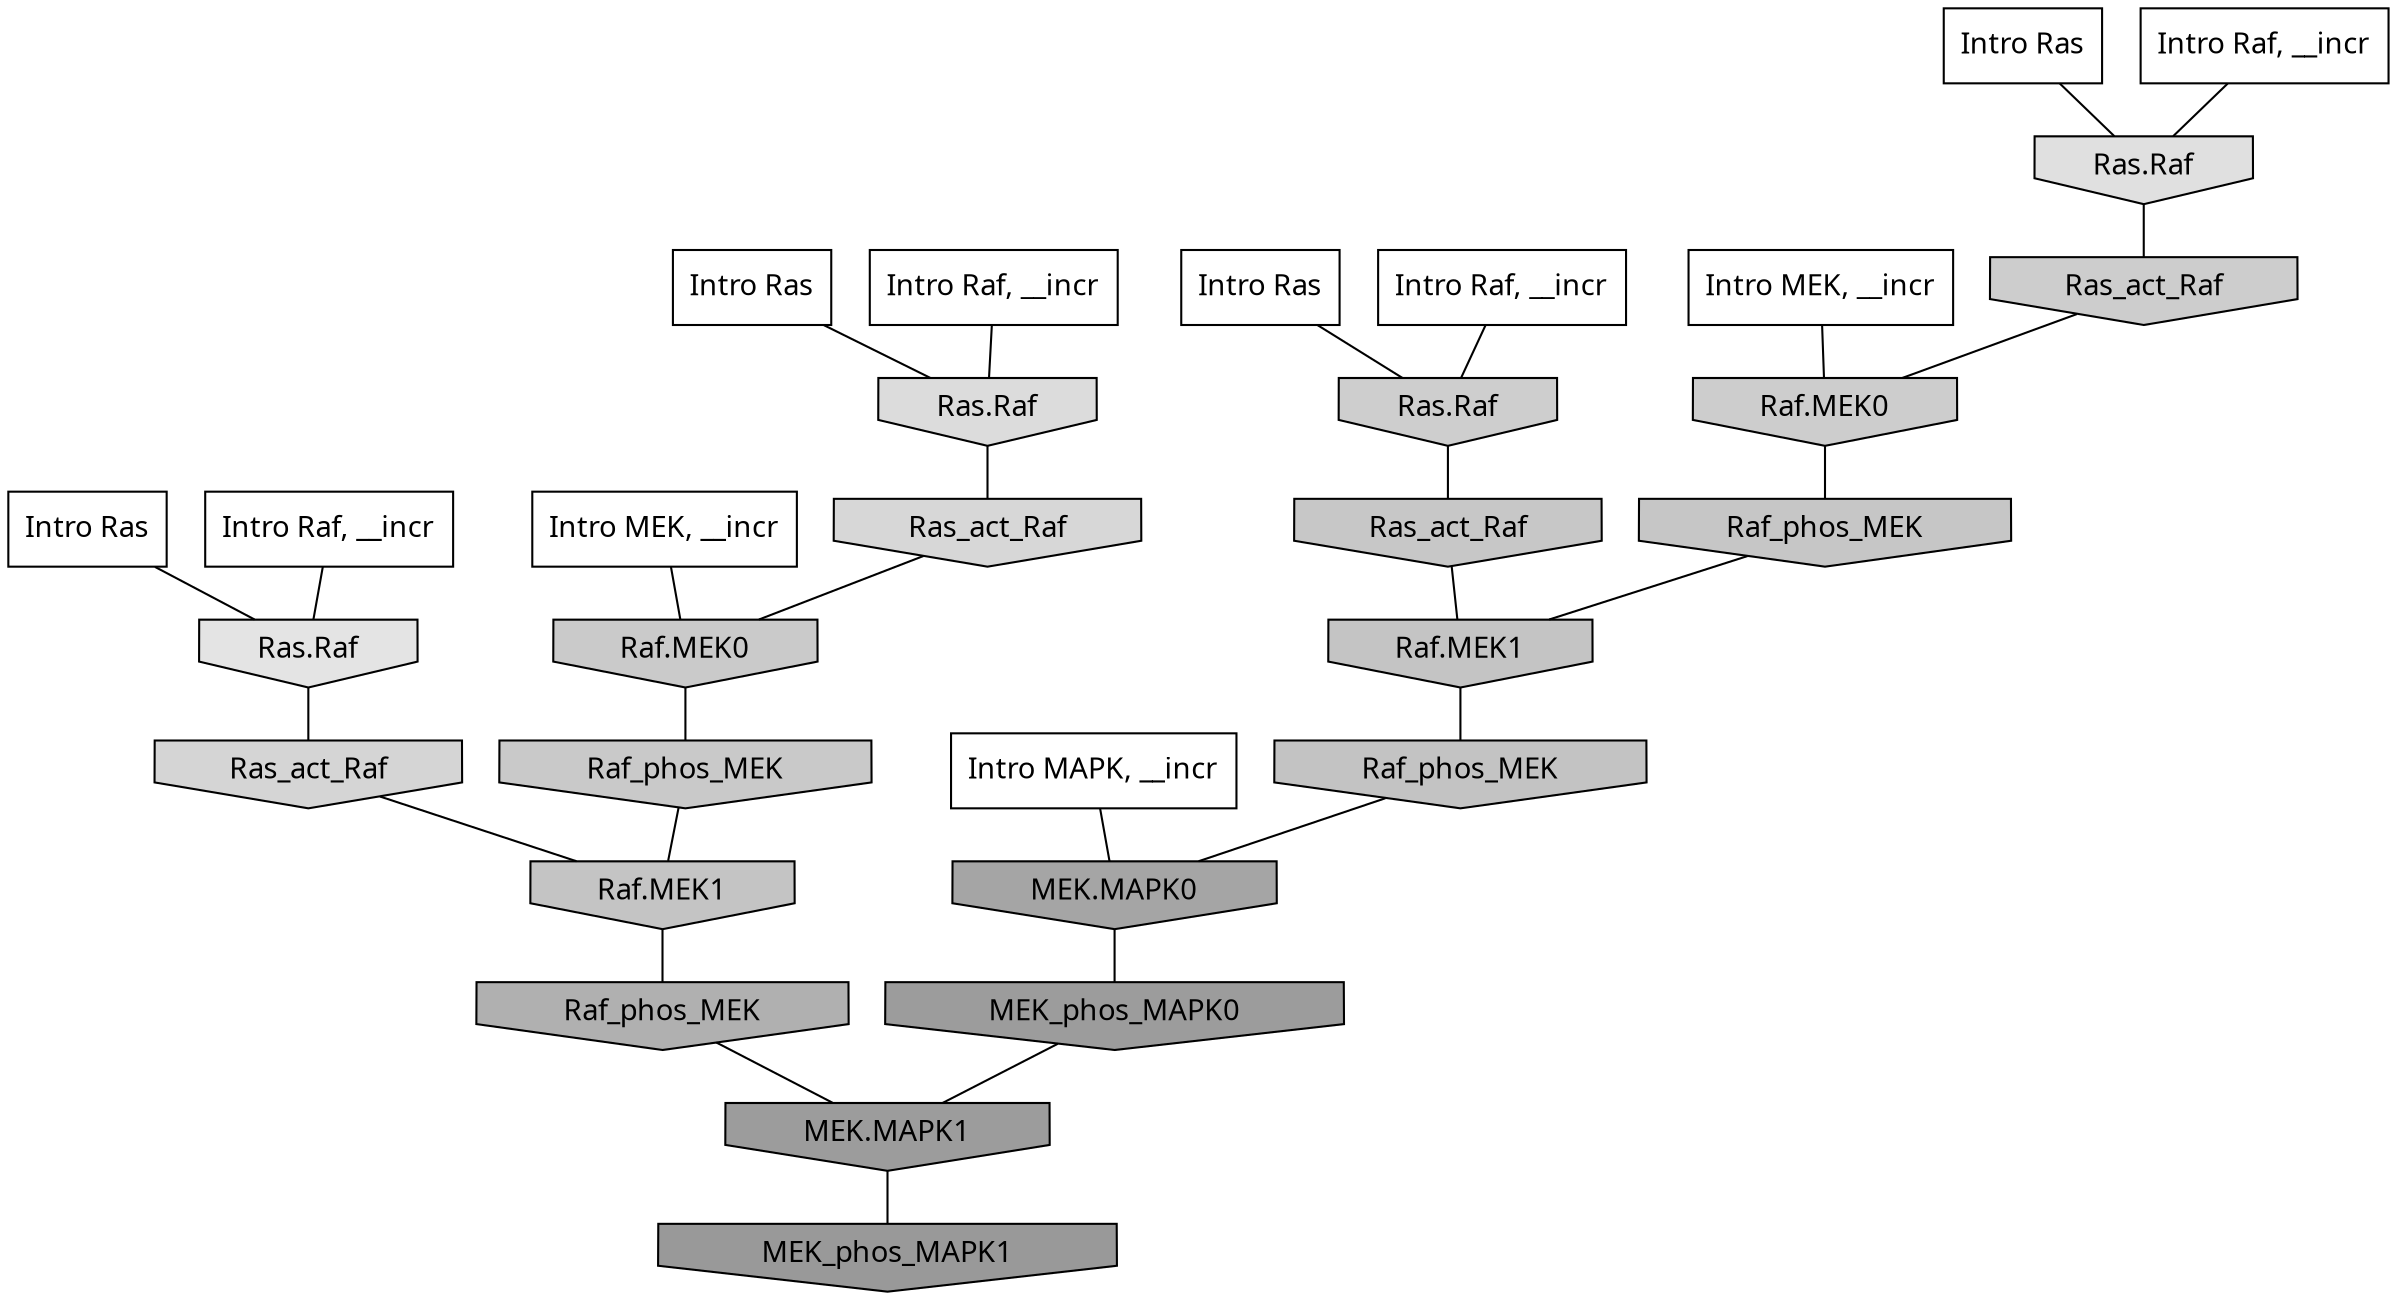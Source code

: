 digraph G{
  rankdir="TB";
  ranksep=0.30;
  node [fontname="CMU Serif"];
  edge [fontname="CMU Serif"];
  
  18 [label="Intro Ras", shape=rectangle, style=filled, fillcolor="0.000 0.000 1.000"]
  
  26 [label="Intro Ras", shape=rectangle, style=filled, fillcolor="0.000 0.000 1.000"]
  
  57 [label="Intro Ras", shape=rectangle, style=filled, fillcolor="0.000 0.000 1.000"]
  
  83 [label="Intro Ras", shape=rectangle, style=filled, fillcolor="0.000 0.000 1.000"]
  
  124 [label="Intro Raf, __incr", shape=rectangle, style=filled, fillcolor="0.000 0.000 1.000"]
  
  543 [label="Intro Raf, __incr", shape=rectangle, style=filled, fillcolor="0.000 0.000 1.000"]
  
  863 [label="Intro Raf, __incr", shape=rectangle, style=filled, fillcolor="0.000 0.000 1.000"]
  
  995 [label="Intro Raf, __incr", shape=rectangle, style=filled, fillcolor="0.000 0.000 1.000"]
  
  1278 [label="Intro MEK, __incr", shape=rectangle, style=filled, fillcolor="0.000 0.000 1.000"]
  
  1345 [label="Intro MEK, __incr", shape=rectangle, style=filled, fillcolor="0.000 0.000 1.000"]
  
  3080 [label="Intro MAPK, __incr", shape=rectangle, style=filled, fillcolor="0.000 0.000 1.000"]
  
  4659 [label="Ras.Raf", shape=invhouse, style=filled, fillcolor="0.000 0.000 0.891"]
  
  4910 [label="Ras.Raf", shape=invhouse, style=filled, fillcolor="0.000 0.000 0.877"]
  
  5216 [label="Ras.Raf", shape=invhouse, style=filled, fillcolor="0.000 0.000 0.860"]
  
  5584 [label="Ras_act_Raf", shape=invhouse, style=filled, fillcolor="0.000 0.000 0.840"]
  
  5721 [label="Ras_act_Raf", shape=invhouse, style=filled, fillcolor="0.000 0.000 0.833"]
  
  6281 [label="Ras.Raf", shape=invhouse, style=filled, fillcolor="0.000 0.000 0.807"]
  
  6407 [label="Ras_act_Raf", shape=invhouse, style=filled, fillcolor="0.000 0.000 0.803"]
  
  6412 [label="Raf.MEK0", shape=invhouse, style=filled, fillcolor="0.000 0.000 0.803"]
  
  6731 [label="Raf.MEK0", shape=invhouse, style=filled, fillcolor="0.000 0.000 0.791"]
  
  6905 [label="Raf_phos_MEK", shape=invhouse, style=filled, fillcolor="0.000 0.000 0.786"]
  
  7012 [label="Ras_act_Raf", shape=invhouse, style=filled, fillcolor="0.000 0.000 0.781"]
  
  7237 [label="Raf_phos_MEK", shape=invhouse, style=filled, fillcolor="0.000 0.000 0.775"]
  
  7496 [label="Raf.MEK1", shape=invhouse, style=filled, fillcolor="0.000 0.000 0.768"]
  
  7524 [label="Raf.MEK1", shape=invhouse, style=filled, fillcolor="0.000 0.000 0.768"]
  
  7602 [label="Raf_phos_MEK", shape=invhouse, style=filled, fillcolor="0.000 0.000 0.765"]
  
  10711 [label="Raf_phos_MEK", shape=invhouse, style=filled, fillcolor="0.000 0.000 0.691"]
  
  13445 [label="MEK.MAPK0", shape=invhouse, style=filled, fillcolor="0.000 0.000 0.648"]
  
  15980 [label="MEK_phos_MAPK0", shape=invhouse, style=filled, fillcolor="0.000 0.000 0.612"]
  
  15982 [label="MEK.MAPK1", shape=invhouse, style=filled, fillcolor="0.000 0.000 0.612"]
  
  16523 [label="MEK_phos_MAPK1", shape=invhouse, style=filled, fillcolor="0.000 0.000 0.600"]
  
  
  15982 -> 16523 [dir=none, color="0.000 0.000 0.000"] 
  15980 -> 15982 [dir=none, color="0.000 0.000 0.000"] 
  13445 -> 15980 [dir=none, color="0.000 0.000 0.000"] 
  10711 -> 15982 [dir=none, color="0.000 0.000 0.000"] 
  7602 -> 13445 [dir=none, color="0.000 0.000 0.000"] 
  7524 -> 10711 [dir=none, color="0.000 0.000 0.000"] 
  7496 -> 7602 [dir=none, color="0.000 0.000 0.000"] 
  7237 -> 7496 [dir=none, color="0.000 0.000 0.000"] 
  7012 -> 7496 [dir=none, color="0.000 0.000 0.000"] 
  6905 -> 7524 [dir=none, color="0.000 0.000 0.000"] 
  6731 -> 6905 [dir=none, color="0.000 0.000 0.000"] 
  6412 -> 7237 [dir=none, color="0.000 0.000 0.000"] 
  6407 -> 6412 [dir=none, color="0.000 0.000 0.000"] 
  6281 -> 7012 [dir=none, color="0.000 0.000 0.000"] 
  5721 -> 7524 [dir=none, color="0.000 0.000 0.000"] 
  5584 -> 6731 [dir=none, color="0.000 0.000 0.000"] 
  5216 -> 5584 [dir=none, color="0.000 0.000 0.000"] 
  4910 -> 6407 [dir=none, color="0.000 0.000 0.000"] 
  4659 -> 5721 [dir=none, color="0.000 0.000 0.000"] 
  3080 -> 13445 [dir=none, color="0.000 0.000 0.000"] 
  1345 -> 6412 [dir=none, color="0.000 0.000 0.000"] 
  1278 -> 6731 [dir=none, color="0.000 0.000 0.000"] 
  995 -> 4910 [dir=none, color="0.000 0.000 0.000"] 
  863 -> 6281 [dir=none, color="0.000 0.000 0.000"] 
  543 -> 5216 [dir=none, color="0.000 0.000 0.000"] 
  124 -> 4659 [dir=none, color="0.000 0.000 0.000"] 
  83 -> 5216 [dir=none, color="0.000 0.000 0.000"] 
  57 -> 6281 [dir=none, color="0.000 0.000 0.000"] 
  26 -> 4910 [dir=none, color="0.000 0.000 0.000"] 
  18 -> 4659 [dir=none, color="0.000 0.000 0.000"] 
  
  }
